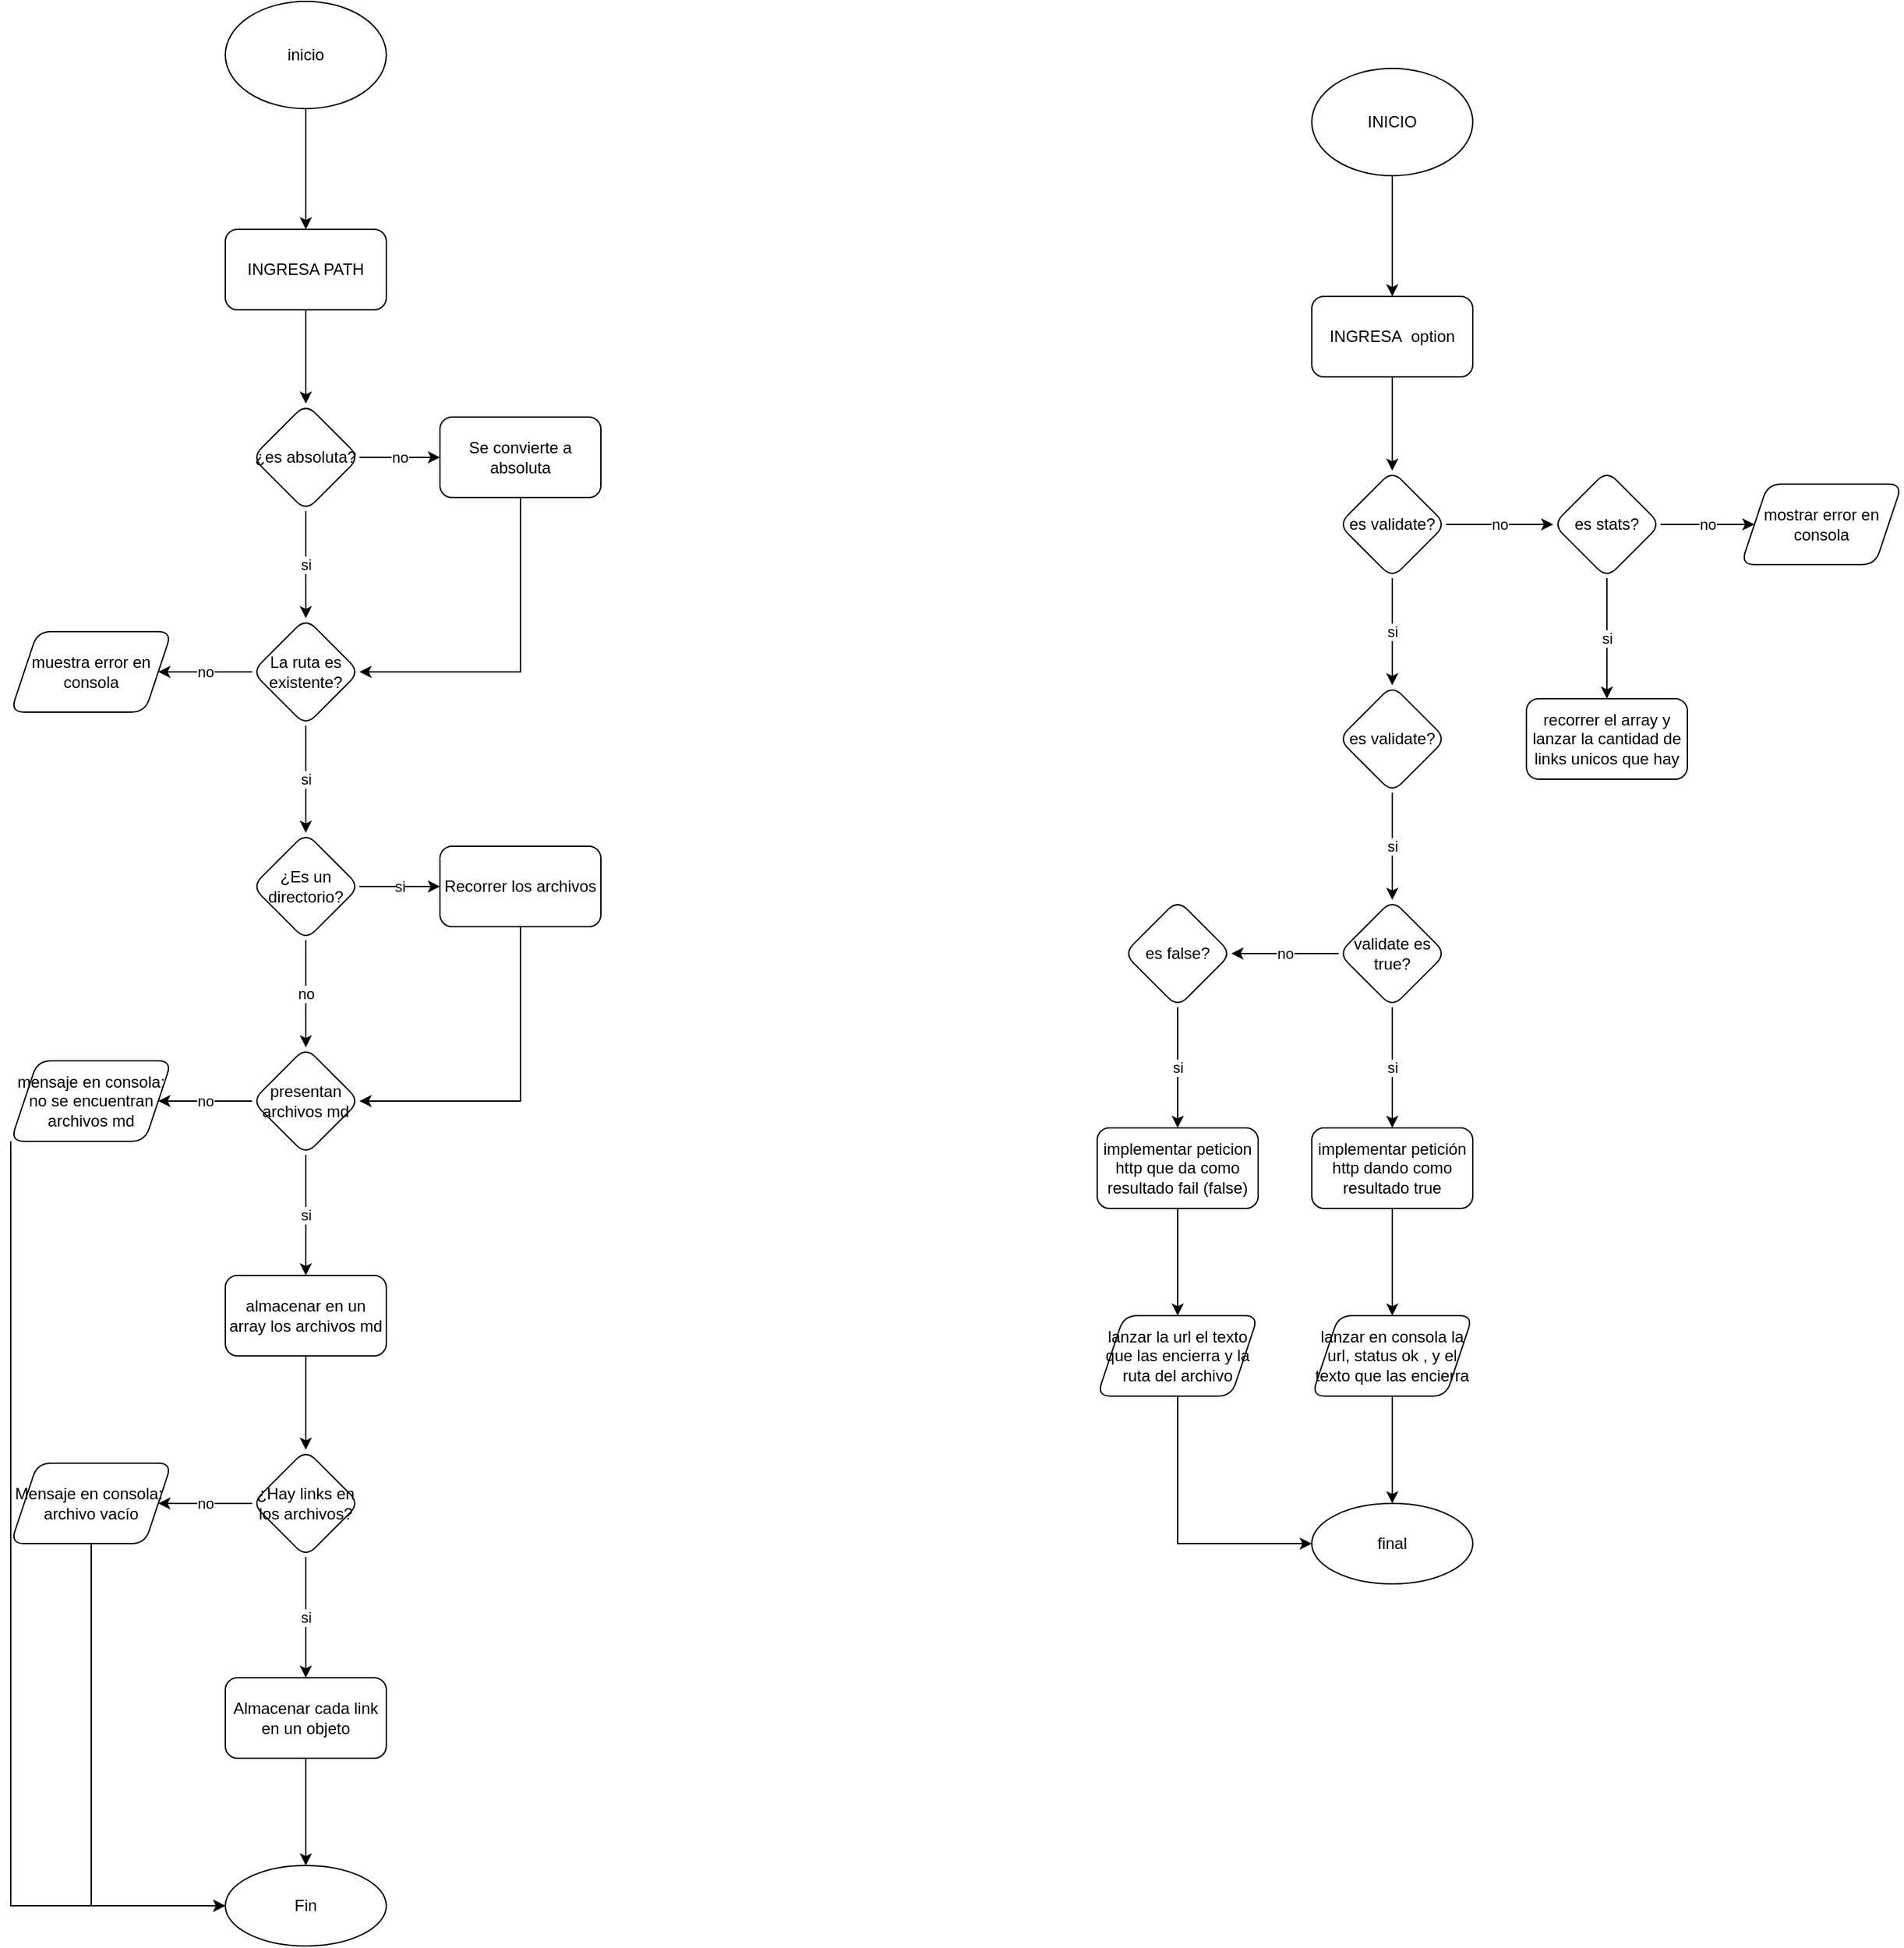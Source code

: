 <mxfile version="18.0.6" type="github">
  <diagram id="-pcltwVOcNZUaTyx6lK4" name="Page-1">
    <mxGraphModel dx="5190" dy="2735" grid="1" gridSize="10" guides="1" tooltips="1" connect="1" arrows="1" fold="1" page="1" pageScale="1" pageWidth="2339" pageHeight="3300" math="0" shadow="0">
      <root>
        <mxCell id="0" />
        <mxCell id="1" parent="0" />
        <mxCell id="7eJJYWnoZntR9IjGoTKC-3" value="" style="edgeStyle=orthogonalEdgeStyle;rounded=0;orthogonalLoop=1;jettySize=auto;html=1;" parent="1" source="7eJJYWnoZntR9IjGoTKC-1" target="7eJJYWnoZntR9IjGoTKC-2" edge="1">
          <mxGeometry relative="1" as="geometry" />
        </mxCell>
        <mxCell id="7eJJYWnoZntR9IjGoTKC-1" value="inicio" style="ellipse;whiteSpace=wrap;html=1;" parent="1" vertex="1">
          <mxGeometry x="1050" y="50" width="120" height="80" as="geometry" />
        </mxCell>
        <mxCell id="7eJJYWnoZntR9IjGoTKC-5" value="" style="edgeStyle=orthogonalEdgeStyle;rounded=0;orthogonalLoop=1;jettySize=auto;html=1;" parent="1" source="7eJJYWnoZntR9IjGoTKC-2" target="7eJJYWnoZntR9IjGoTKC-4" edge="1">
          <mxGeometry relative="1" as="geometry" />
        </mxCell>
        <mxCell id="7eJJYWnoZntR9IjGoTKC-2" value="INGRESA PATH" style="rounded=1;whiteSpace=wrap;html=1;" parent="1" vertex="1">
          <mxGeometry x="1050" y="220" width="120" height="60" as="geometry" />
        </mxCell>
        <mxCell id="7eJJYWnoZntR9IjGoTKC-9" value="si" style="edgeStyle=orthogonalEdgeStyle;rounded=0;orthogonalLoop=1;jettySize=auto;html=1;" parent="1" source="7eJJYWnoZntR9IjGoTKC-4" target="7eJJYWnoZntR9IjGoTKC-8" edge="1">
          <mxGeometry relative="1" as="geometry" />
        </mxCell>
        <mxCell id="7eJJYWnoZntR9IjGoTKC-11" value="no" style="edgeStyle=orthogonalEdgeStyle;rounded=0;orthogonalLoop=1;jettySize=auto;html=1;" parent="1" source="7eJJYWnoZntR9IjGoTKC-4" target="7eJJYWnoZntR9IjGoTKC-6" edge="1">
          <mxGeometry relative="1" as="geometry" />
        </mxCell>
        <mxCell id="7eJJYWnoZntR9IjGoTKC-4" value="¿es absoluta?" style="rhombus;whiteSpace=wrap;html=1;rounded=1;" parent="1" vertex="1">
          <mxGeometry x="1070" y="350" width="80" height="80" as="geometry" />
        </mxCell>
        <mxCell id="7eJJYWnoZntR9IjGoTKC-10" style="edgeStyle=orthogonalEdgeStyle;rounded=0;orthogonalLoop=1;jettySize=auto;html=1;entryX=1;entryY=0.5;entryDx=0;entryDy=0;exitX=0.5;exitY=1;exitDx=0;exitDy=0;" parent="1" source="7eJJYWnoZntR9IjGoTKC-6" target="7eJJYWnoZntR9IjGoTKC-8" edge="1">
          <mxGeometry relative="1" as="geometry" />
        </mxCell>
        <mxCell id="7eJJYWnoZntR9IjGoTKC-6" value="Se convierte a absoluta" style="whiteSpace=wrap;html=1;rounded=1;" parent="1" vertex="1">
          <mxGeometry x="1210" y="360" width="120" height="60" as="geometry" />
        </mxCell>
        <mxCell id="7eJJYWnoZntR9IjGoTKC-13" value="si" style="edgeStyle=orthogonalEdgeStyle;rounded=0;orthogonalLoop=1;jettySize=auto;html=1;" parent="1" source="7eJJYWnoZntR9IjGoTKC-8" target="7eJJYWnoZntR9IjGoTKC-12" edge="1">
          <mxGeometry relative="1" as="geometry" />
        </mxCell>
        <mxCell id="7eJJYWnoZntR9IjGoTKC-15" value="no" style="edgeStyle=orthogonalEdgeStyle;rounded=0;orthogonalLoop=1;jettySize=auto;html=1;" parent="1" source="7eJJYWnoZntR9IjGoTKC-8" target="7eJJYWnoZntR9IjGoTKC-14" edge="1">
          <mxGeometry relative="1" as="geometry" />
        </mxCell>
        <mxCell id="7eJJYWnoZntR9IjGoTKC-8" value="La ruta es existente?" style="rhombus;whiteSpace=wrap;html=1;rounded=1;" parent="1" vertex="1">
          <mxGeometry x="1070" y="510" width="80" height="80" as="geometry" />
        </mxCell>
        <mxCell id="7eJJYWnoZntR9IjGoTKC-17" value="si" style="edgeStyle=orthogonalEdgeStyle;rounded=0;orthogonalLoop=1;jettySize=auto;html=1;" parent="1" source="7eJJYWnoZntR9IjGoTKC-12" target="7eJJYWnoZntR9IjGoTKC-16" edge="1">
          <mxGeometry relative="1" as="geometry" />
        </mxCell>
        <mxCell id="7eJJYWnoZntR9IjGoTKC-19" value="no" style="edgeStyle=orthogonalEdgeStyle;rounded=0;orthogonalLoop=1;jettySize=auto;html=1;" parent="1" source="7eJJYWnoZntR9IjGoTKC-12" target="7eJJYWnoZntR9IjGoTKC-18" edge="1">
          <mxGeometry relative="1" as="geometry" />
        </mxCell>
        <mxCell id="7eJJYWnoZntR9IjGoTKC-12" value="¿Es un directorio?" style="rhombus;whiteSpace=wrap;html=1;rounded=1;" parent="1" vertex="1">
          <mxGeometry x="1070" y="670" width="80" height="80" as="geometry" />
        </mxCell>
        <mxCell id="7eJJYWnoZntR9IjGoTKC-14" value="muestra error en consola" style="shape=parallelogram;perimeter=parallelogramPerimeter;whiteSpace=wrap;html=1;fixedSize=1;rounded=1;" parent="1" vertex="1">
          <mxGeometry x="890" y="520" width="120" height="60" as="geometry" />
        </mxCell>
        <mxCell id="7eJJYWnoZntR9IjGoTKC-20" style="edgeStyle=orthogonalEdgeStyle;rounded=0;orthogonalLoop=1;jettySize=auto;html=1;entryX=1;entryY=0.5;entryDx=0;entryDy=0;exitX=0.5;exitY=1;exitDx=0;exitDy=0;" parent="1" source="7eJJYWnoZntR9IjGoTKC-16" target="7eJJYWnoZntR9IjGoTKC-18" edge="1">
          <mxGeometry relative="1" as="geometry" />
        </mxCell>
        <mxCell id="7eJJYWnoZntR9IjGoTKC-16" value="Recorrer los archivos" style="whiteSpace=wrap;html=1;rounded=1;" parent="1" vertex="1">
          <mxGeometry x="1210" y="680" width="120" height="60" as="geometry" />
        </mxCell>
        <mxCell id="7eJJYWnoZntR9IjGoTKC-24" value="no" style="edgeStyle=orthogonalEdgeStyle;rounded=0;orthogonalLoop=1;jettySize=auto;html=1;" parent="1" source="7eJJYWnoZntR9IjGoTKC-18" target="7eJJYWnoZntR9IjGoTKC-23" edge="1">
          <mxGeometry relative="1" as="geometry" />
        </mxCell>
        <mxCell id="7eJJYWnoZntR9IjGoTKC-26" value="si" style="edgeStyle=orthogonalEdgeStyle;rounded=0;orthogonalLoop=1;jettySize=auto;html=1;" parent="1" source="7eJJYWnoZntR9IjGoTKC-18" target="7eJJYWnoZntR9IjGoTKC-25" edge="1">
          <mxGeometry relative="1" as="geometry" />
        </mxCell>
        <mxCell id="7eJJYWnoZntR9IjGoTKC-18" value="presentan archivos md" style="rhombus;whiteSpace=wrap;html=1;rounded=1;" parent="1" vertex="1">
          <mxGeometry x="1070" y="830" width="80" height="80" as="geometry" />
        </mxCell>
        <mxCell id="UzcHI-qojIcEUNtMun71-11" style="edgeStyle=orthogonalEdgeStyle;rounded=0;orthogonalLoop=1;jettySize=auto;html=1;entryX=0;entryY=0.5;entryDx=0;entryDy=0;exitX=0;exitY=1;exitDx=0;exitDy=0;" edge="1" parent="1" source="7eJJYWnoZntR9IjGoTKC-23" target="UzcHI-qojIcEUNtMun71-9">
          <mxGeometry relative="1" as="geometry" />
        </mxCell>
        <mxCell id="7eJJYWnoZntR9IjGoTKC-23" value="mensaje en consola: no se encuentran archivos md" style="shape=parallelogram;perimeter=parallelogramPerimeter;whiteSpace=wrap;html=1;fixedSize=1;rounded=1;" parent="1" vertex="1">
          <mxGeometry x="890" y="840" width="120" height="60" as="geometry" />
        </mxCell>
        <mxCell id="UzcHI-qojIcEUNtMun71-2" value="" style="edgeStyle=orthogonalEdgeStyle;rounded=0;orthogonalLoop=1;jettySize=auto;html=1;" edge="1" parent="1" source="7eJJYWnoZntR9IjGoTKC-25" target="UzcHI-qojIcEUNtMun71-1">
          <mxGeometry relative="1" as="geometry" />
        </mxCell>
        <mxCell id="7eJJYWnoZntR9IjGoTKC-25" value="almacenar en un array los archivos md" style="whiteSpace=wrap;html=1;rounded=1;" parent="1" vertex="1">
          <mxGeometry x="1050" y="1000" width="120" height="60" as="geometry" />
        </mxCell>
        <mxCell id="UzcHI-qojIcEUNtMun71-4" value="no" style="edgeStyle=orthogonalEdgeStyle;rounded=0;orthogonalLoop=1;jettySize=auto;html=1;" edge="1" parent="1" source="UzcHI-qojIcEUNtMun71-1" target="UzcHI-qojIcEUNtMun71-3">
          <mxGeometry relative="1" as="geometry" />
        </mxCell>
        <mxCell id="UzcHI-qojIcEUNtMun71-8" value="si" style="edgeStyle=orthogonalEdgeStyle;rounded=0;orthogonalLoop=1;jettySize=auto;html=1;" edge="1" parent="1" source="UzcHI-qojIcEUNtMun71-1" target="UzcHI-qojIcEUNtMun71-7">
          <mxGeometry relative="1" as="geometry" />
        </mxCell>
        <mxCell id="UzcHI-qojIcEUNtMun71-1" value="¿Hay links en los archivos?" style="rhombus;whiteSpace=wrap;html=1;rounded=1;" vertex="1" parent="1">
          <mxGeometry x="1070" y="1130" width="80" height="80" as="geometry" />
        </mxCell>
        <mxCell id="UzcHI-qojIcEUNtMun71-12" style="edgeStyle=orthogonalEdgeStyle;rounded=0;orthogonalLoop=1;jettySize=auto;html=1;entryX=0;entryY=0.5;entryDx=0;entryDy=0;exitX=0.5;exitY=1;exitDx=0;exitDy=0;" edge="1" parent="1" source="UzcHI-qojIcEUNtMun71-3" target="UzcHI-qojIcEUNtMun71-9">
          <mxGeometry relative="1" as="geometry" />
        </mxCell>
        <mxCell id="UzcHI-qojIcEUNtMun71-3" value="Mensaje en consola:&amp;nbsp; archivo vacío" style="shape=parallelogram;perimeter=parallelogramPerimeter;whiteSpace=wrap;html=1;fixedSize=1;rounded=1;" vertex="1" parent="1">
          <mxGeometry x="890" y="1140" width="120" height="60" as="geometry" />
        </mxCell>
        <mxCell id="UzcHI-qojIcEUNtMun71-10" value="" style="edgeStyle=orthogonalEdgeStyle;rounded=0;orthogonalLoop=1;jettySize=auto;html=1;" edge="1" parent="1" source="UzcHI-qojIcEUNtMun71-7" target="UzcHI-qojIcEUNtMun71-9">
          <mxGeometry relative="1" as="geometry" />
        </mxCell>
        <mxCell id="UzcHI-qojIcEUNtMun71-7" value="Almacenar cada link en un objeto" style="whiteSpace=wrap;html=1;rounded=1;" vertex="1" parent="1">
          <mxGeometry x="1050" y="1300" width="120" height="60" as="geometry" />
        </mxCell>
        <mxCell id="UzcHI-qojIcEUNtMun71-9" value="Fin" style="ellipse;whiteSpace=wrap;html=1;rounded=1;" vertex="1" parent="1">
          <mxGeometry x="1050" y="1440" width="120" height="60" as="geometry" />
        </mxCell>
        <mxCell id="UzcHI-qojIcEUNtMun71-15" value="" style="edgeStyle=orthogonalEdgeStyle;rounded=0;orthogonalLoop=1;jettySize=auto;html=1;" edge="1" parent="1" source="UzcHI-qojIcEUNtMun71-13" target="UzcHI-qojIcEUNtMun71-14">
          <mxGeometry relative="1" as="geometry" />
        </mxCell>
        <mxCell id="UzcHI-qojIcEUNtMun71-13" value="INICIO" style="ellipse;whiteSpace=wrap;html=1;" vertex="1" parent="1">
          <mxGeometry x="1860" y="100" width="120" height="80" as="geometry" />
        </mxCell>
        <mxCell id="UzcHI-qojIcEUNtMun71-17" value="" style="edgeStyle=orthogonalEdgeStyle;rounded=0;orthogonalLoop=1;jettySize=auto;html=1;" edge="1" parent="1" source="UzcHI-qojIcEUNtMun71-14" target="UzcHI-qojIcEUNtMun71-16">
          <mxGeometry relative="1" as="geometry" />
        </mxCell>
        <mxCell id="UzcHI-qojIcEUNtMun71-14" value="INGRESA&amp;nbsp; option" style="rounded=1;whiteSpace=wrap;html=1;" vertex="1" parent="1">
          <mxGeometry x="1860" y="270" width="120" height="60" as="geometry" />
        </mxCell>
        <mxCell id="UzcHI-qojIcEUNtMun71-23" value="no" style="edgeStyle=orthogonalEdgeStyle;rounded=0;orthogonalLoop=1;jettySize=auto;html=1;" edge="1" parent="1" source="UzcHI-qojIcEUNtMun71-16" target="UzcHI-qojIcEUNtMun71-22">
          <mxGeometry relative="1" as="geometry" />
        </mxCell>
        <mxCell id="UzcHI-qojIcEUNtMun71-28" value="si" style="edgeStyle=orthogonalEdgeStyle;rounded=0;orthogonalLoop=1;jettySize=auto;html=1;" edge="1" parent="1" source="UzcHI-qojIcEUNtMun71-16" target="UzcHI-qojIcEUNtMun71-27">
          <mxGeometry relative="1" as="geometry" />
        </mxCell>
        <mxCell id="UzcHI-qojIcEUNtMun71-16" value="es validate?" style="rhombus;whiteSpace=wrap;html=1;rounded=1;" vertex="1" parent="1">
          <mxGeometry x="1880" y="400" width="80" height="80" as="geometry" />
        </mxCell>
        <mxCell id="UzcHI-qojIcEUNtMun71-25" value="no" style="edgeStyle=orthogonalEdgeStyle;rounded=0;orthogonalLoop=1;jettySize=auto;html=1;" edge="1" parent="1" source="UzcHI-qojIcEUNtMun71-22" target="UzcHI-qojIcEUNtMun71-24">
          <mxGeometry relative="1" as="geometry" />
        </mxCell>
        <mxCell id="UzcHI-qojIcEUNtMun71-32" value="si" style="edgeStyle=orthogonalEdgeStyle;rounded=0;orthogonalLoop=1;jettySize=auto;html=1;" edge="1" parent="1" source="UzcHI-qojIcEUNtMun71-22" target="UzcHI-qojIcEUNtMun71-31">
          <mxGeometry relative="1" as="geometry" />
        </mxCell>
        <mxCell id="UzcHI-qojIcEUNtMun71-22" value="es stats?" style="rhombus;whiteSpace=wrap;html=1;rounded=1;" vertex="1" parent="1">
          <mxGeometry x="2040" y="400" width="80" height="80" as="geometry" />
        </mxCell>
        <mxCell id="UzcHI-qojIcEUNtMun71-24" value="mostrar error en consola" style="shape=parallelogram;perimeter=parallelogramPerimeter;whiteSpace=wrap;html=1;fixedSize=1;rounded=1;" vertex="1" parent="1">
          <mxGeometry x="2180" y="410" width="120" height="60" as="geometry" />
        </mxCell>
        <mxCell id="UzcHI-qojIcEUNtMun71-34" value="si" style="edgeStyle=orthogonalEdgeStyle;rounded=0;orthogonalLoop=1;jettySize=auto;html=1;" edge="1" parent="1" source="UzcHI-qojIcEUNtMun71-27" target="UzcHI-qojIcEUNtMun71-33">
          <mxGeometry relative="1" as="geometry" />
        </mxCell>
        <mxCell id="UzcHI-qojIcEUNtMun71-27" value="es validate?" style="rhombus;whiteSpace=wrap;html=1;rounded=1;" vertex="1" parent="1">
          <mxGeometry x="1880" y="560" width="80" height="80" as="geometry" />
        </mxCell>
        <mxCell id="UzcHI-qojIcEUNtMun71-31" value="recorrer el array y lanzar la cantidad de links unicos que hay" style="rounded=1;whiteSpace=wrap;html=1;" vertex="1" parent="1">
          <mxGeometry x="2020" y="570" width="120" height="60" as="geometry" />
        </mxCell>
        <mxCell id="UzcHI-qojIcEUNtMun71-36" value="si" style="edgeStyle=orthogonalEdgeStyle;rounded=0;orthogonalLoop=1;jettySize=auto;html=1;" edge="1" parent="1" source="UzcHI-qojIcEUNtMun71-33" target="UzcHI-qojIcEUNtMun71-35">
          <mxGeometry relative="1" as="geometry" />
        </mxCell>
        <mxCell id="UzcHI-qojIcEUNtMun71-42" value="no" style="edgeStyle=orthogonalEdgeStyle;rounded=0;orthogonalLoop=1;jettySize=auto;html=1;" edge="1" parent="1" source="UzcHI-qojIcEUNtMun71-33" target="UzcHI-qojIcEUNtMun71-41">
          <mxGeometry relative="1" as="geometry" />
        </mxCell>
        <mxCell id="UzcHI-qojIcEUNtMun71-33" value="validate es true?" style="rhombus;whiteSpace=wrap;html=1;rounded=1;" vertex="1" parent="1">
          <mxGeometry x="1880" y="720" width="80" height="80" as="geometry" />
        </mxCell>
        <mxCell id="UzcHI-qojIcEUNtMun71-40" value="" style="edgeStyle=orthogonalEdgeStyle;rounded=0;orthogonalLoop=1;jettySize=auto;html=1;" edge="1" parent="1" source="UzcHI-qojIcEUNtMun71-35" target="UzcHI-qojIcEUNtMun71-39">
          <mxGeometry relative="1" as="geometry" />
        </mxCell>
        <mxCell id="UzcHI-qojIcEUNtMun71-35" value="implementar petición http dando como resultado true" style="rounded=1;whiteSpace=wrap;html=1;" vertex="1" parent="1">
          <mxGeometry x="1860" y="890" width="120" height="60" as="geometry" />
        </mxCell>
        <mxCell id="UzcHI-qojIcEUNtMun71-50" value="" style="edgeStyle=orthogonalEdgeStyle;rounded=0;orthogonalLoop=1;jettySize=auto;html=1;" edge="1" parent="1" source="UzcHI-qojIcEUNtMun71-39" target="UzcHI-qojIcEUNtMun71-49">
          <mxGeometry relative="1" as="geometry" />
        </mxCell>
        <mxCell id="UzcHI-qojIcEUNtMun71-39" value="lanzar en consola la url, status ok , y el texto que las encierra" style="shape=parallelogram;perimeter=parallelogramPerimeter;whiteSpace=wrap;html=1;fixedSize=1;rounded=1;" vertex="1" parent="1">
          <mxGeometry x="1860" y="1030" width="120" height="60" as="geometry" />
        </mxCell>
        <mxCell id="UzcHI-qojIcEUNtMun71-46" value="si" style="edgeStyle=orthogonalEdgeStyle;rounded=0;orthogonalLoop=1;jettySize=auto;html=1;" edge="1" parent="1" source="UzcHI-qojIcEUNtMun71-41" target="UzcHI-qojIcEUNtMun71-45">
          <mxGeometry relative="1" as="geometry" />
        </mxCell>
        <mxCell id="UzcHI-qojIcEUNtMun71-41" value="es false?" style="rhombus;whiteSpace=wrap;html=1;rounded=1;" vertex="1" parent="1">
          <mxGeometry x="1720" y="720" width="80" height="80" as="geometry" />
        </mxCell>
        <mxCell id="UzcHI-qojIcEUNtMun71-48" value="" style="edgeStyle=orthogonalEdgeStyle;rounded=0;orthogonalLoop=1;jettySize=auto;html=1;" edge="1" parent="1" source="UzcHI-qojIcEUNtMun71-45" target="UzcHI-qojIcEUNtMun71-47">
          <mxGeometry relative="1" as="geometry" />
        </mxCell>
        <mxCell id="UzcHI-qojIcEUNtMun71-45" value="implementar peticion http que da como resultado fail (false)" style="rounded=1;whiteSpace=wrap;html=1;" vertex="1" parent="1">
          <mxGeometry x="1700" y="890" width="120" height="60" as="geometry" />
        </mxCell>
        <mxCell id="UzcHI-qojIcEUNtMun71-51" style="edgeStyle=orthogonalEdgeStyle;rounded=0;orthogonalLoop=1;jettySize=auto;html=1;entryX=0;entryY=0.5;entryDx=0;entryDy=0;exitX=0.5;exitY=1;exitDx=0;exitDy=0;" edge="1" parent="1" source="UzcHI-qojIcEUNtMun71-47" target="UzcHI-qojIcEUNtMun71-49">
          <mxGeometry relative="1" as="geometry" />
        </mxCell>
        <mxCell id="UzcHI-qojIcEUNtMun71-47" value="lanzar la url el texto que las encierra y la ruta del archivo" style="shape=parallelogram;perimeter=parallelogramPerimeter;whiteSpace=wrap;html=1;fixedSize=1;rounded=1;" vertex="1" parent="1">
          <mxGeometry x="1700" y="1030" width="120" height="60" as="geometry" />
        </mxCell>
        <mxCell id="UzcHI-qojIcEUNtMun71-49" value="final" style="ellipse;whiteSpace=wrap;html=1;rounded=1;" vertex="1" parent="1">
          <mxGeometry x="1860" y="1170" width="120" height="60" as="geometry" />
        </mxCell>
      </root>
    </mxGraphModel>
  </diagram>
</mxfile>
